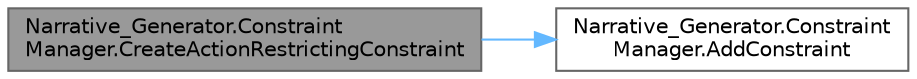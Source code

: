 digraph "Narrative_Generator.ConstraintManager.CreateActionRestrictingConstraint"
{
 // LATEX_PDF_SIZE
  bgcolor="transparent";
  edge [fontname=Helvetica,fontsize=10,labelfontname=Helvetica,labelfontsize=10];
  node [fontname=Helvetica,fontsize=10,shape=box,height=0.2,width=0.4];
  rankdir="LR";
  Node1 [label="Narrative_Generator.Constraint\lManager.CreateActionRestrictingConstraint",height=0.2,width=0.4,color="gray40", fillcolor="grey60", style="filled", fontcolor="black",tooltip="A method for creating an instance of a constraint on the possibility of performing certain actions or..."];
  Node1 -> Node2 [color="steelblue1",style="solid"];
  Node2 [label="Narrative_Generator.Constraint\lManager.AddConstraint",height=0.2,width=0.4,color="grey40", fillcolor="white", style="filled",URL="$class_narrative___generator_1_1_constraint_manager.html#a7768bd0a14cfebbcfc24b4e2569b66c2",tooltip="Adds the specified constraint to the constraint list."];
}
